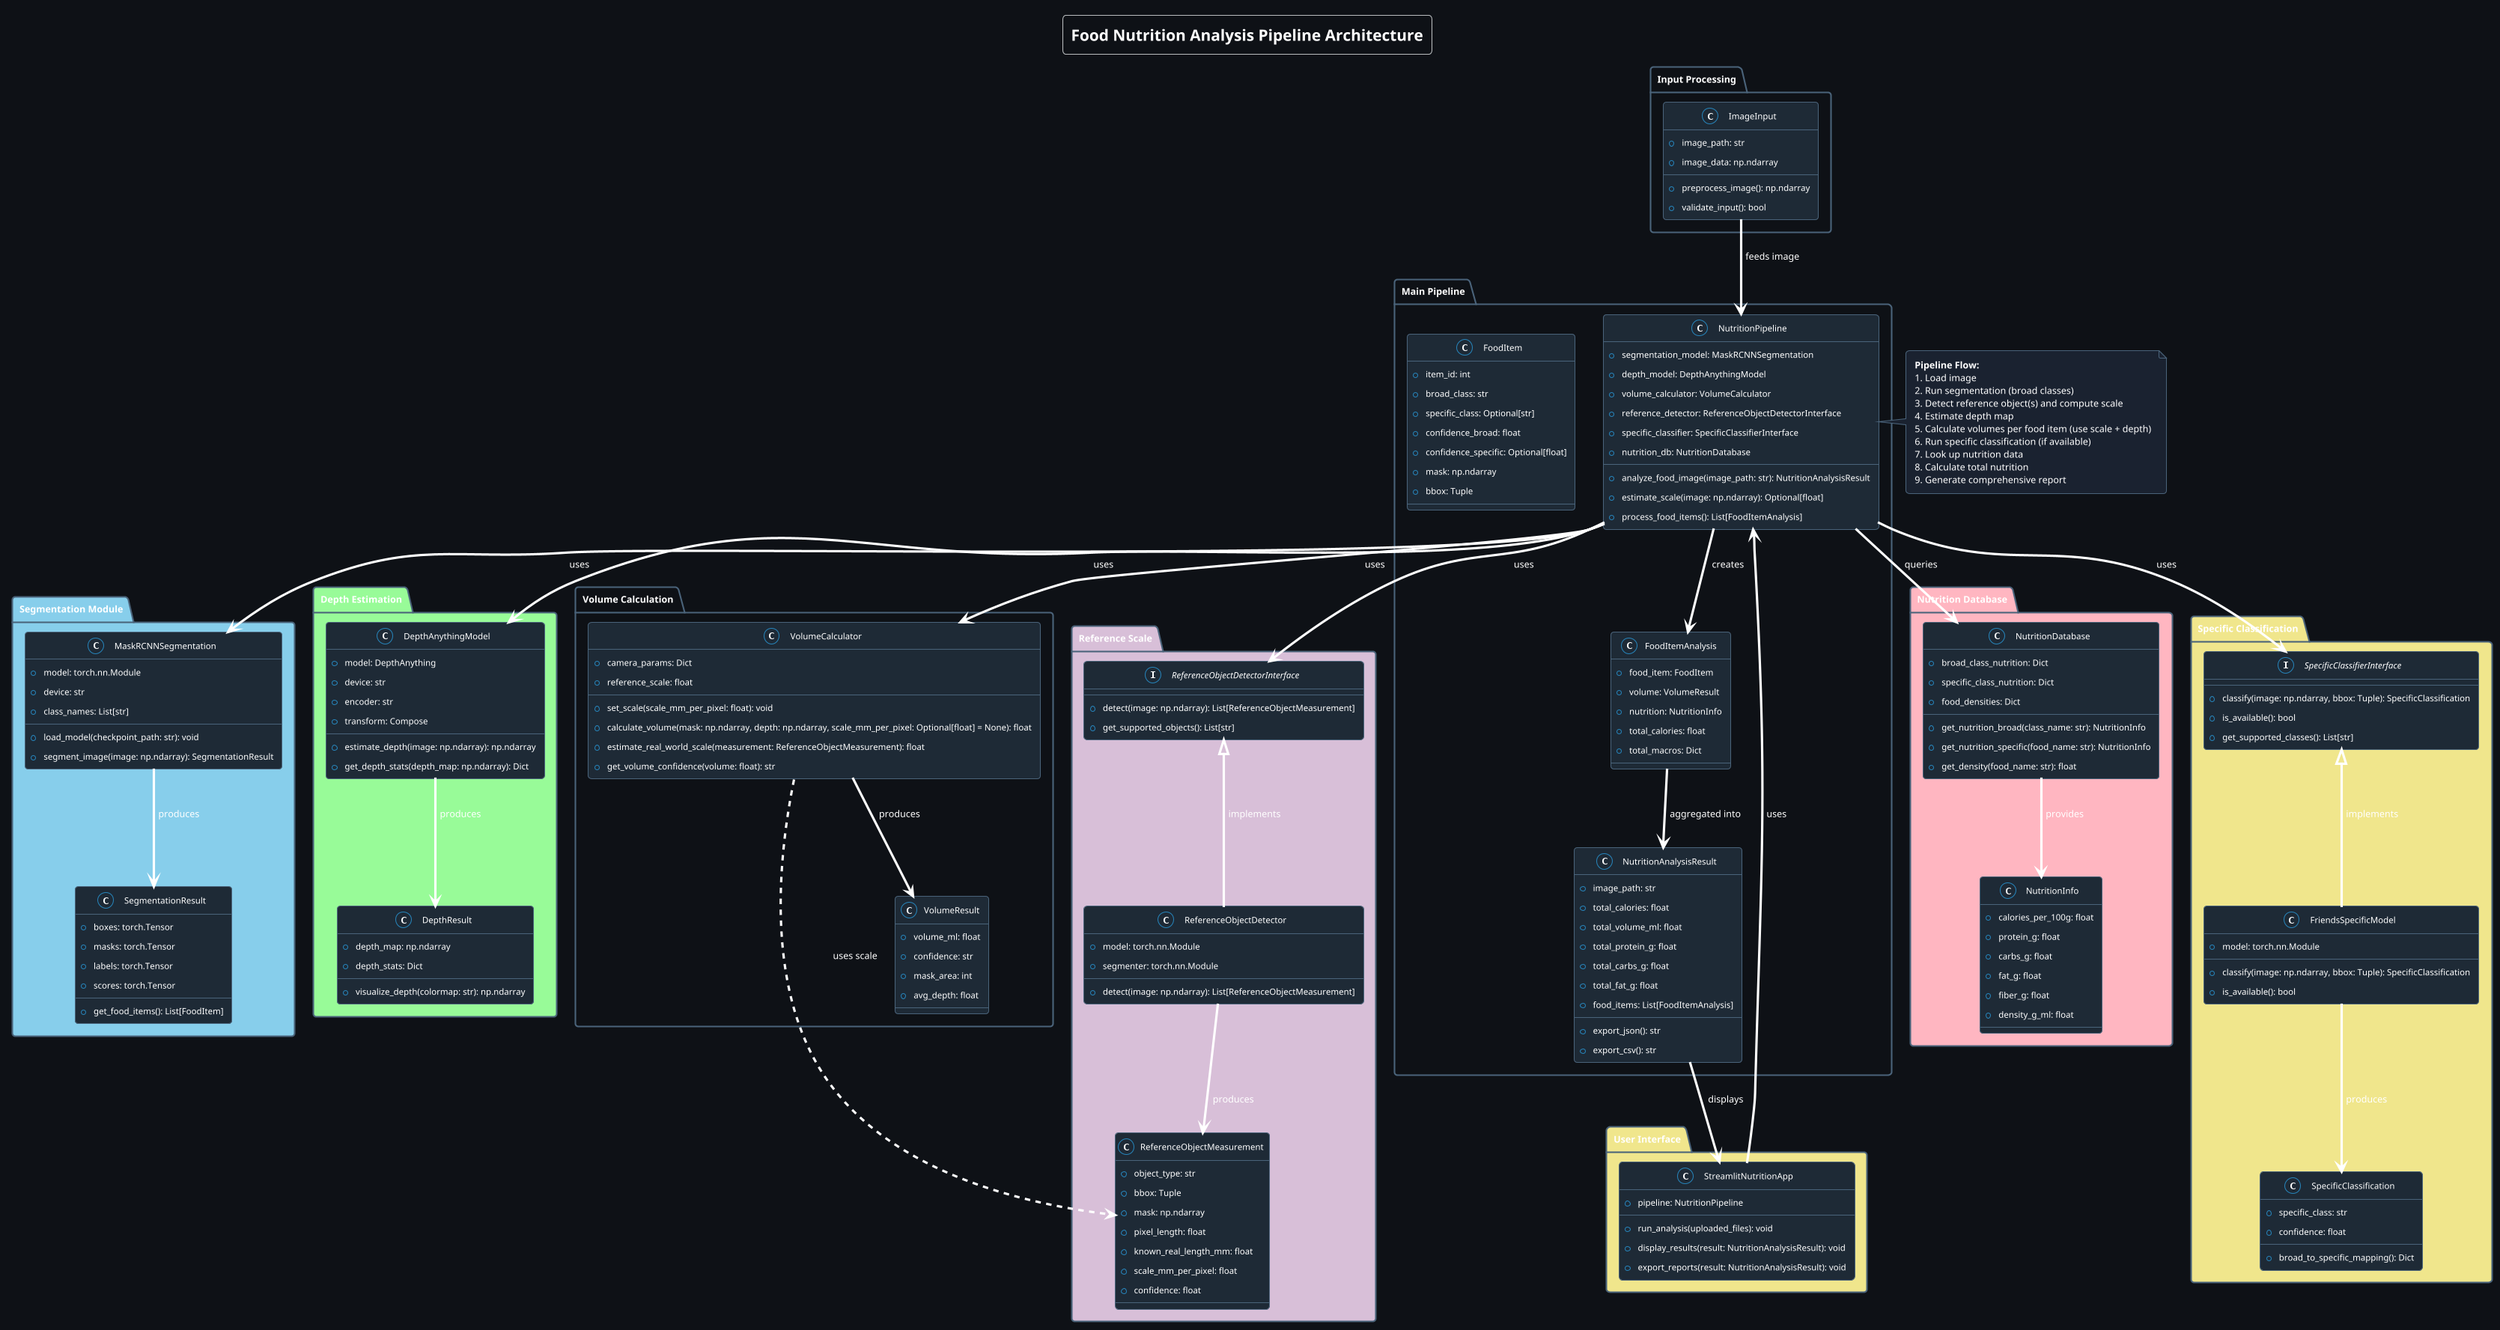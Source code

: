 @startuml Food Nutrition Analysis Pipeline

!theme cerulean-outline

title Food Nutrition Analysis Pipeline Architecture

' Define colors for different model types
!define SEGMENTATION_COLOR #87CEEB
!define DEPTH_COLOR #98FB98  
!define NUTRITION_COLOR #FFB6C1
!define INTERFACE_COLOR #F0E68C
!define REFERENCE_COLOR #D8BFD8

' Visual style overrides for readability on dark editors
skinparam BackgroundColor #0E1116
skinparam TitleFontColor #FFFFFF
skinparam DefaultFontColor #FFFFFF
skinparam ArrowColor #FFFFFF
skinparam NoteFontColor #FFFFFF
skinparam NoteBackgroundColor #1A2230
skinparam NoteBorderColor #4A637A
skinparam PackageFontColor #FFFFFF
skinparam PackageBorderColor #4A637A
skinparam ClassFontColor #FFFFFF
skinparam ClassBackgroundColor #1E2A36
skinparam ClassBorderColor #4A637A
skinparam InterfaceBackgroundColor #1E2A36
skinparam InterfaceBorderColor #4A637A

package "Input Processing" {
  class ImageInput {
    + image_path: str
    + image_data: np.ndarray
    + preprocess_image(): np.ndarray
    + validate_input(): bool
  }
}

package "Segmentation Module" SEGMENTATION_COLOR {
  class MaskRCNNSegmentation {
    + model: torch.nn.Module
    + device: str
    + class_names: List[str]
    + load_model(checkpoint_path: str): void
    + segment_image(image: np.ndarray): SegmentationResult
  }
  
  class SegmentationResult {
    + boxes: torch.Tensor
    + masks: torch.Tensor
    + labels: torch.Tensor
    + scores: torch.Tensor
    + get_food_items(): List[FoodItem]
  }
}

package "Depth Estimation" DEPTH_COLOR {
  class DepthAnythingModel {
    + model: DepthAnything
    + device: str
    + encoder: str
    + transform: Compose
    + estimate_depth(image: np.ndarray): np.ndarray
    + get_depth_stats(depth_map: np.ndarray): Dict
  }
  
  class DepthResult {
    + depth_map: np.ndarray
    + depth_stats: Dict
    + visualize_depth(colormap: str): np.ndarray
  }
}

package "Volume Calculation" {
  class VolumeCalculator {
    + camera_params: Dict
    + reference_scale: float
    + set_scale(scale_mm_per_pixel: float): void
    + calculate_volume(mask: np.ndarray, depth: np.ndarray, scale_mm_per_pixel: Optional[float] = None): float
    + estimate_real_world_scale(measurement: ReferenceObjectMeasurement): float
    + get_volume_confidence(volume: float): str
  }
  
  class VolumeResult {
    + volume_ml: float
    + confidence: str
    + mask_area: int
    + avg_depth: float
  }
}

package "Reference Scale" REFERENCE_COLOR {
  interface ReferenceObjectDetectorInterface {
    + detect(image: np.ndarray): List[ReferenceObjectMeasurement]
    + get_supported_objects(): List[str]
  }

  class ReferenceObjectDetector {
    + model: torch.nn.Module
    + segmenter: torch.nn.Module
    + detect(image: np.ndarray): List[ReferenceObjectMeasurement]
  }

  class ReferenceObjectMeasurement {
    + object_type: str
    + bbox: Tuple
    + mask: np.ndarray
    + pixel_length: float
    + known_real_length_mm: float
    + scale_mm_per_pixel: float
    + confidence: float
  }
}

package "Specific Classification" INTERFACE_COLOR {
  interface SpecificClassifierInterface {
    + classify(image: np.ndarray, bbox: Tuple): SpecificClassification
    + is_available(): bool
    + get_supported_classes(): List[str]
  }
  
  class FriendsSpecificModel {
    + model: torch.nn.Module
    + classify(image: np.ndarray, bbox: Tuple): SpecificClassification
    + is_available(): bool
  }
  
  class SpecificClassification {
    + specific_class: str
    + confidence: float
    + broad_to_specific_mapping(): Dict
  }
}

package "Nutrition Database" NUTRITION_COLOR {
  class NutritionDatabase {
    + broad_class_nutrition: Dict
    + specific_class_nutrition: Dict
    + food_densities: Dict
    + get_nutrition_broad(class_name: str): NutritionInfo
    + get_nutrition_specific(food_name: str): NutritionInfo
    + get_density(food_name: str): float
  }
  
  class NutritionInfo {
    + calories_per_100g: float
    + protein_g: float
    + carbs_g: float
    + fat_g: float
    + fiber_g: float
    + density_g_ml: float
  }
}

package "Main Pipeline" {
  class NutritionPipeline {
    + segmentation_model: MaskRCNNSegmentation
    + depth_model: DepthAnythingModel
    + volume_calculator: VolumeCalculator
    + reference_detector: ReferenceObjectDetectorInterface
    + specific_classifier: SpecificClassifierInterface
    + nutrition_db: NutritionDatabase
    + analyze_food_image(image_path: str): NutritionAnalysisResult
    + estimate_scale(image: np.ndarray): Optional[float]
    + process_food_items(): List[FoodItemAnalysis]
  }
  
  class FoodItem {
    + item_id: int
    + broad_class: str
    + specific_class: Optional[str]
    + confidence_broad: float
    + confidence_specific: Optional[float]
    + mask: np.ndarray
    + bbox: Tuple
  }
  
  class FoodItemAnalysis {
    + food_item: FoodItem
    + volume: VolumeResult
    + nutrition: NutritionInfo
    + total_calories: float
    + total_macros: Dict
  }
  
  class NutritionAnalysisResult {
    + image_path: str
    + total_calories: float
    + total_volume_ml: float
    + total_protein_g: float
    + total_carbs_g: float
    + total_fat_g: float
    + food_items: List[FoodItemAnalysis]
    + export_json(): str
    + export_csv(): str
  }
}

package "User Interface" INTERFACE_COLOR {
  class StreamlitNutritionApp {
    + pipeline: NutritionPipeline
    + run_analysis(uploaded_files): void
    + display_results(result: NutritionAnalysisResult): void
    + export_reports(result: NutritionAnalysisResult): void
  }
}

' Relationships
ImageInput --> NutritionPipeline : feeds image
NutritionPipeline --> MaskRCNNSegmentation : uses
NutritionPipeline --> DepthAnythingModel : uses  
NutritionPipeline --> VolumeCalculator : uses
NutritionPipeline --> ReferenceObjectDetectorInterface : uses
NutritionPipeline --> SpecificClassifierInterface : uses
NutritionPipeline --> NutritionDatabase : queries

MaskRCNNSegmentation --> SegmentationResult : produces
DepthAnythingModel --> DepthResult : produces
VolumeCalculator --> VolumeResult : produces
ReferenceObjectDetectorInterface <|-- ReferenceObjectDetector : implements
ReferenceObjectDetector --> ReferenceObjectMeasurement : produces
VolumeCalculator ..> ReferenceObjectMeasurement : uses scale
SpecificClassifierInterface <|-- FriendsSpecificModel : implements
FriendsSpecificModel --> SpecificClassification : produces

NutritionDatabase --> NutritionInfo : provides
NutritionPipeline --> FoodItemAnalysis : creates
FoodItemAnalysis --> NutritionAnalysisResult : aggregated into

StreamlitNutritionApp --> NutritionPipeline : uses
NutritionAnalysisResult --> StreamlitNutritionApp : displays

' Sequence Flow
note right of NutritionPipeline
  **Pipeline Flow:**
  1. Load image
  2. Run segmentation (broad classes)
  3. Detect reference object(s) and compute scale
  4. Estimate depth map
  5. Calculate volumes per food item (use scale + depth)
  6. Run specific classification (if available)
  7. Look up nutrition data
  8. Calculate total nutrition
  9. Generate comprehensive report
end note

@enduml
